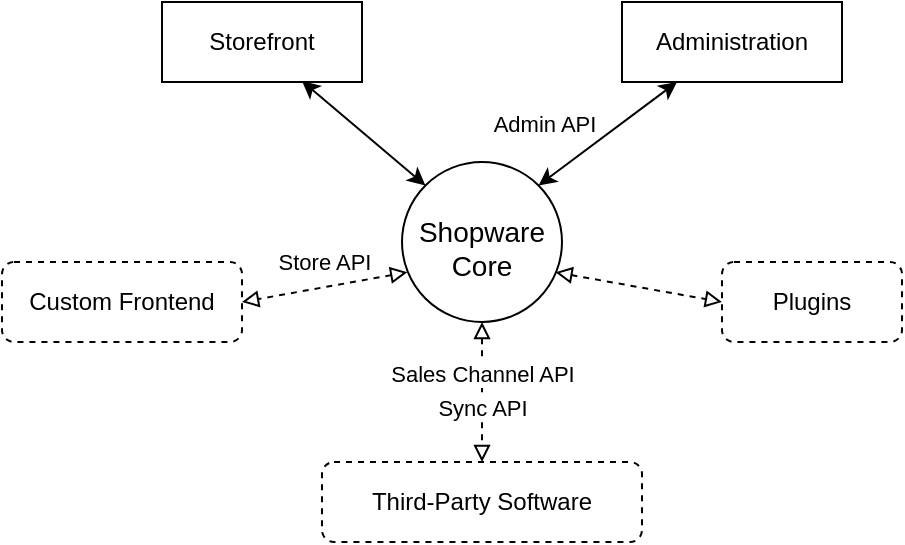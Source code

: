 <mxfile version="21.6.8" type="device">
  <diagram name="Page-1" id="DlKGv5u0EKhqxEp20oxr">
    <mxGraphModel dx="954" dy="589" grid="1" gridSize="10" guides="1" tooltips="1" connect="1" arrows="1" fold="1" page="1" pageScale="1" pageWidth="850" pageHeight="1100" math="0" shadow="0">
      <root>
        <mxCell id="0" />
        <mxCell id="1" parent="0" />
        <mxCell id="bjsOqJ16k2Kbt-2lkNS1-14" style="rounded=0;orthogonalLoop=1;jettySize=auto;html=1;exitX=1;exitY=0;exitDx=0;exitDy=0;entryX=0.25;entryY=1;entryDx=0;entryDy=0;startArrow=classic;startFill=1;shadow=0;fontFamily=Helvetica;" parent="1" source="bjsOqJ16k2Kbt-2lkNS1-1" target="bjsOqJ16k2Kbt-2lkNS1-3" edge="1">
          <mxGeometry relative="1" as="geometry" />
        </mxCell>
        <mxCell id="bjsOqJ16k2Kbt-2lkNS1-18" value="Admin API" style="edgeLabel;html=1;align=center;verticalAlign=middle;resizable=0;points=[];fontSize=11;fontFamily=Helvetica;fontColor=default;labelBackgroundColor=none;" parent="bjsOqJ16k2Kbt-2lkNS1-14" vertex="1" connectable="0">
          <mxGeometry x="-0.081" y="-4" relative="1" as="geometry">
            <mxPoint x="-32" y="-11" as="offset" />
          </mxGeometry>
        </mxCell>
        <mxCell id="bjsOqJ16k2Kbt-2lkNS1-15" style="edgeStyle=none;shape=connector;rounded=0;orthogonalLoop=1;jettySize=auto;html=1;exitX=0;exitY=0;exitDx=0;exitDy=0;labelBackgroundColor=default;fontFamily=Helvetica;fontSize=11;fontColor=default;startArrow=classic;startFill=1;endArrow=classic;shadow=0;entryX=0.7;entryY=0.989;entryDx=0;entryDy=0;entryPerimeter=0;" parent="1" source="bjsOqJ16k2Kbt-2lkNS1-1" target="bjsOqJ16k2Kbt-2lkNS1-2" edge="1">
          <mxGeometry relative="1" as="geometry">
            <mxPoint x="350" y="390" as="targetPoint" />
          </mxGeometry>
        </mxCell>
        <mxCell id="bjsOqJ16k2Kbt-2lkNS1-24" style="edgeStyle=none;shape=connector;rounded=0;orthogonalLoop=1;jettySize=auto;html=1;exitX=0.5;exitY=1;exitDx=0;exitDy=0;entryX=0.5;entryY=0;entryDx=0;entryDy=0;labelBackgroundColor=default;strokeColor=default;fontFamily=Helvetica;fontSize=11;fontColor=default;startArrow=block;startFill=0;endArrow=block;startSize=6;endSize=6;targetPerimeterSpacing=0;dashed=1;endFill=0;" parent="1" source="bjsOqJ16k2Kbt-2lkNS1-1" target="bjsOqJ16k2Kbt-2lkNS1-6" edge="1">
          <mxGeometry relative="1" as="geometry" />
        </mxCell>
        <mxCell id="bjsOqJ16k2Kbt-2lkNS1-26" value="Sync API" style="edgeLabel;html=1;align=center;verticalAlign=middle;resizable=0;points=[];fontSize=11;fontFamily=Helvetica;fontColor=default;" parent="bjsOqJ16k2Kbt-2lkNS1-24" vertex="1" connectable="0">
          <mxGeometry x="0.002" relative="1" as="geometry">
            <mxPoint y="8" as="offset" />
          </mxGeometry>
        </mxCell>
        <mxCell id="bjsOqJ16k2Kbt-2lkNS1-27" value="Sales Channel API" style="edgeLabel;html=1;align=center;verticalAlign=middle;resizable=0;points=[];fontSize=11;fontFamily=Helvetica;fontColor=default;" parent="bjsOqJ16k2Kbt-2lkNS1-24" vertex="1" connectable="0">
          <mxGeometry x="-0.19" y="3" relative="1" as="geometry">
            <mxPoint x="-3" y="-3" as="offset" />
          </mxGeometry>
        </mxCell>
        <mxCell id="bjsOqJ16k2Kbt-2lkNS1-25" style="edgeStyle=none;shape=connector;rounded=0;orthogonalLoop=1;jettySize=auto;html=1;exitX=0.959;exitY=0.689;exitDx=0;exitDy=0;entryX=0;entryY=0.5;entryDx=0;entryDy=0;labelBackgroundColor=default;strokeColor=default;fontFamily=Helvetica;fontSize=11;fontColor=default;startArrow=block;startFill=0;endArrow=block;startSize=6;endSize=6;targetPerimeterSpacing=0;dashed=1;endFill=0;exitPerimeter=0;" parent="1" source="bjsOqJ16k2Kbt-2lkNS1-1" target="bjsOqJ16k2Kbt-2lkNS1-5" edge="1">
          <mxGeometry relative="1" as="geometry" />
        </mxCell>
        <mxCell id="bjsOqJ16k2Kbt-2lkNS1-30" style="edgeStyle=none;shape=connector;rounded=0;orthogonalLoop=1;jettySize=auto;html=1;entryX=1;entryY=0.5;entryDx=0;entryDy=0;labelBackgroundColor=default;strokeColor=default;fontFamily=Helvetica;fontSize=11;fontColor=default;startArrow=block;startFill=0;endArrow=block;startSize=6;endSize=6;targetPerimeterSpacing=0;dashed=1;endFill=0;exitX=0.033;exitY=0.689;exitDx=0;exitDy=0;exitPerimeter=0;" parent="1" source="bjsOqJ16k2Kbt-2lkNS1-1" target="bjsOqJ16k2Kbt-2lkNS1-29" edge="1">
          <mxGeometry relative="1" as="geometry">
            <mxPoint x="400" y="499" as="sourcePoint" />
          </mxGeometry>
        </mxCell>
        <mxCell id="bjsOqJ16k2Kbt-2lkNS1-31" value="Store API" style="edgeLabel;html=1;align=center;verticalAlign=middle;resizable=0;points=[];fontSize=11;fontFamily=Helvetica;fontColor=default;" parent="bjsOqJ16k2Kbt-2lkNS1-30" vertex="1" connectable="0">
          <mxGeometry x="0.147" y="1" relative="1" as="geometry">
            <mxPoint x="5" y="-15" as="offset" />
          </mxGeometry>
        </mxCell>
        <mxCell id="bjsOqJ16k2Kbt-2lkNS1-1" value="&lt;div style=&quot;font-size: 14px;&quot;&gt;&lt;font style=&quot;font-size: 14px;&quot;&gt;Shopware&lt;/font&gt;&lt;/div&gt;&lt;div style=&quot;font-size: 14px;&quot;&gt;&lt;font style=&quot;font-size: 14px;&quot;&gt;Core&lt;font style=&quot;font-size: 14px;&quot;&gt;&lt;br&gt;&lt;/font&gt;&lt;/font&gt;&lt;/div&gt;" style="ellipse;whiteSpace=wrap;html=1;aspect=fixed;shadow=0;spacingTop=5;fontFamily=Helvetica;" parent="1" vertex="1">
          <mxGeometry x="400" y="440" width="80" height="80" as="geometry" />
        </mxCell>
        <mxCell id="bjsOqJ16k2Kbt-2lkNS1-2" value="Storefront" style="rounded=0;whiteSpace=wrap;html=1;shadow=0;fontFamily=Helvetica;" parent="1" vertex="1">
          <mxGeometry x="280" y="360" width="100" height="40" as="geometry" />
        </mxCell>
        <mxCell id="bjsOqJ16k2Kbt-2lkNS1-3" value="&lt;div&gt;Administration&lt;/div&gt;" style="rounded=0;whiteSpace=wrap;html=1;shadow=0;fontFamily=Helvetica;" parent="1" vertex="1">
          <mxGeometry x="510" y="360" width="110" height="40" as="geometry" />
        </mxCell>
        <mxCell id="bjsOqJ16k2Kbt-2lkNS1-5" value="Plugins" style="rounded=1;whiteSpace=wrap;html=1;shadow=0;dashed=1;" parent="1" vertex="1">
          <mxGeometry x="560" y="490" width="90" height="40" as="geometry" />
        </mxCell>
        <mxCell id="bjsOqJ16k2Kbt-2lkNS1-6" value="Third-Party Software" style="rounded=1;whiteSpace=wrap;html=1;shadow=0;dashed=1;fontFamily=Helvetica;" parent="1" vertex="1">
          <mxGeometry x="360" y="590" width="160" height="40" as="geometry" />
        </mxCell>
        <mxCell id="bjsOqJ16k2Kbt-2lkNS1-29" value="Custom Frontend" style="rounded=1;whiteSpace=wrap;html=1;shadow=0;dashed=1;" parent="1" vertex="1">
          <mxGeometry x="200" y="490" width="120" height="40" as="geometry" />
        </mxCell>
      </root>
    </mxGraphModel>
  </diagram>
</mxfile>
